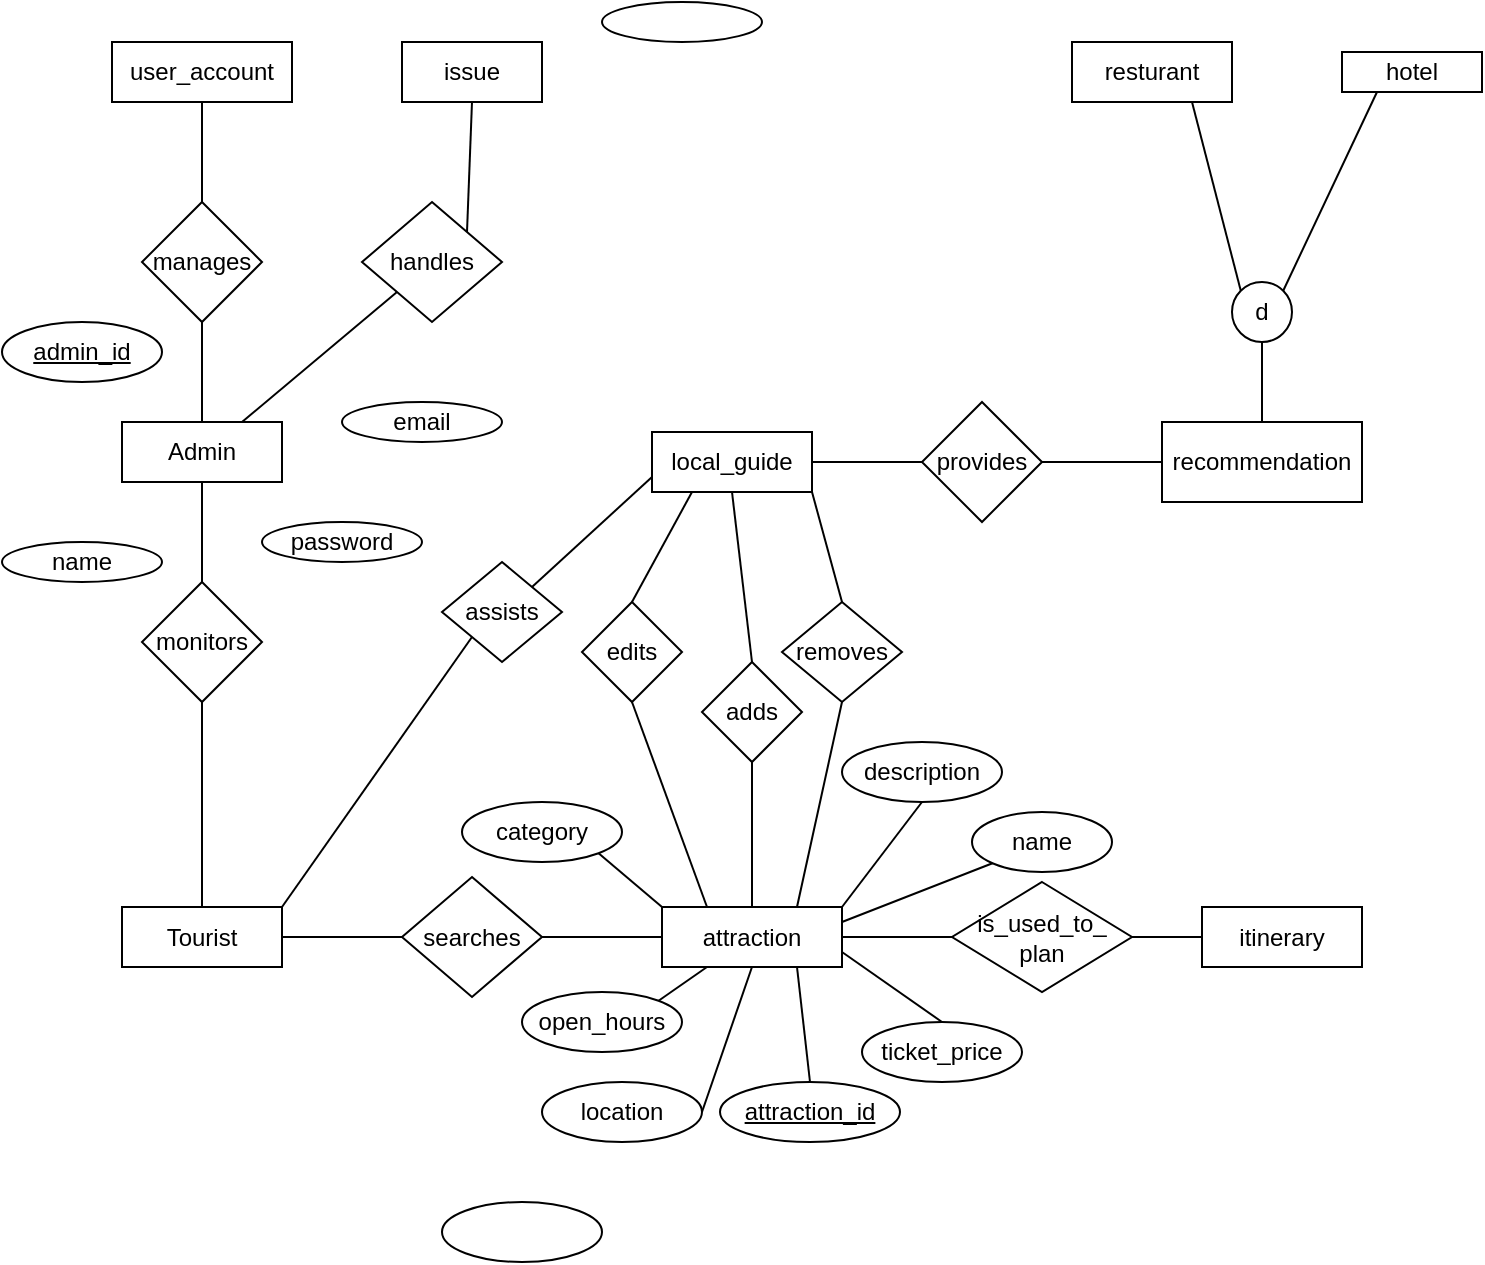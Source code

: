 <mxfile version="24.2.3" type="github">
  <diagram name="Page-1" id="KntOKRbxbfMYD2WhFOAg">
    <mxGraphModel dx="1050" dy="557" grid="1" gridSize="10" guides="1" tooltips="1" connect="1" arrows="1" fold="1" page="1" pageScale="1" pageWidth="827" pageHeight="1169" math="0" shadow="0">
      <root>
        <mxCell id="0" />
        <mxCell id="1" parent="0" />
        <mxCell id="pDvS2UjtiNvDEzDKLtWh-1" value="Tourist" style="html=1;whiteSpace=wrap;" vertex="1" parent="1">
          <mxGeometry x="70" y="602.5" width="80" height="30" as="geometry" />
        </mxCell>
        <mxCell id="pDvS2UjtiNvDEzDKLtWh-2" value="Admin" style="html=1;whiteSpace=wrap;" vertex="1" parent="1">
          <mxGeometry x="70" y="360" width="80" height="30" as="geometry" />
        </mxCell>
        <mxCell id="pDvS2UjtiNvDEzDKLtWh-3" value="user_account" style="html=1;whiteSpace=wrap;" vertex="1" parent="1">
          <mxGeometry x="65" y="170" width="90" height="30" as="geometry" />
        </mxCell>
        <mxCell id="pDvS2UjtiNvDEzDKLtWh-4" value="issue" style="html=1;whiteSpace=wrap;" vertex="1" parent="1">
          <mxGeometry x="210" y="170" width="70" height="30" as="geometry" />
        </mxCell>
        <mxCell id="pDvS2UjtiNvDEzDKLtWh-5" value="hotel" style="html=1;whiteSpace=wrap;" vertex="1" parent="1">
          <mxGeometry x="680" y="175" width="70" height="20" as="geometry" />
        </mxCell>
        <mxCell id="pDvS2UjtiNvDEzDKLtWh-6" value="recommendation" style="html=1;whiteSpace=wrap;" vertex="1" parent="1">
          <mxGeometry x="590" y="360" width="100" height="40" as="geometry" />
        </mxCell>
        <mxCell id="pDvS2UjtiNvDEzDKLtWh-7" value="resturant" style="html=1;whiteSpace=wrap;" vertex="1" parent="1">
          <mxGeometry x="545" y="170" width="80" height="30" as="geometry" />
        </mxCell>
        <mxCell id="pDvS2UjtiNvDEzDKLtWh-8" value="attraction" style="html=1;whiteSpace=wrap;" vertex="1" parent="1">
          <mxGeometry x="340" y="602.5" width="90" height="30" as="geometry" />
        </mxCell>
        <mxCell id="pDvS2UjtiNvDEzDKLtWh-9" value="local_guide" style="html=1;whiteSpace=wrap;" vertex="1" parent="1">
          <mxGeometry x="335" y="365" width="80" height="30" as="geometry" />
        </mxCell>
        <mxCell id="pDvS2UjtiNvDEzDKLtWh-10" value="itinerary" style="html=1;whiteSpace=wrap;" vertex="1" parent="1">
          <mxGeometry x="610" y="602.5" width="80" height="30" as="geometry" />
        </mxCell>
        <mxCell id="pDvS2UjtiNvDEzDKLtWh-11" value="manages" style="rhombus;whiteSpace=wrap;html=1;" vertex="1" parent="1">
          <mxGeometry x="80" y="250" width="60" height="60" as="geometry" />
        </mxCell>
        <mxCell id="pDvS2UjtiNvDEzDKLtWh-12" value="assists" style="rhombus;whiteSpace=wrap;html=1;" vertex="1" parent="1">
          <mxGeometry x="230" y="430" width="60" height="50" as="geometry" />
        </mxCell>
        <mxCell id="pDvS2UjtiNvDEzDKLtWh-13" value="adds" style="rhombus;whiteSpace=wrap;html=1;" vertex="1" parent="1">
          <mxGeometry x="360" y="480" width="50" height="50" as="geometry" />
        </mxCell>
        <mxCell id="pDvS2UjtiNvDEzDKLtWh-14" value="handles" style="rhombus;whiteSpace=wrap;html=1;" vertex="1" parent="1">
          <mxGeometry x="190" y="250" width="70" height="60" as="geometry" />
        </mxCell>
        <mxCell id="pDvS2UjtiNvDEzDKLtWh-15" value="monitors" style="rhombus;whiteSpace=wrap;html=1;" vertex="1" parent="1">
          <mxGeometry x="80" y="440" width="60" height="60" as="geometry" />
        </mxCell>
        <mxCell id="pDvS2UjtiNvDEzDKLtWh-16" value="searches" style="rhombus;whiteSpace=wrap;html=1;" vertex="1" parent="1">
          <mxGeometry x="210" y="587.5" width="70" height="60" as="geometry" />
        </mxCell>
        <mxCell id="pDvS2UjtiNvDEzDKLtWh-17" value="" style="endArrow=none;html=1;rounded=0;exitX=1;exitY=0.5;exitDx=0;exitDy=0;entryX=0;entryY=0.5;entryDx=0;entryDy=0;" edge="1" parent="1" source="pDvS2UjtiNvDEzDKLtWh-1" target="pDvS2UjtiNvDEzDKLtWh-16">
          <mxGeometry width="50" height="50" relative="1" as="geometry">
            <mxPoint x="140" y="530" as="sourcePoint" />
            <mxPoint x="190" y="480" as="targetPoint" />
          </mxGeometry>
        </mxCell>
        <mxCell id="pDvS2UjtiNvDEzDKLtWh-18" value="" style="endArrow=none;html=1;rounded=0;exitX=1;exitY=0.5;exitDx=0;exitDy=0;entryX=0;entryY=0.5;entryDx=0;entryDy=0;" edge="1" parent="1" source="pDvS2UjtiNvDEzDKLtWh-16" target="pDvS2UjtiNvDEzDKLtWh-8">
          <mxGeometry width="50" height="50" relative="1" as="geometry">
            <mxPoint x="300" y="560" as="sourcePoint" />
            <mxPoint x="350" y="510" as="targetPoint" />
          </mxGeometry>
        </mxCell>
        <mxCell id="pDvS2UjtiNvDEzDKLtWh-19" value="" style="endArrow=none;html=1;rounded=0;exitX=0.5;exitY=0;exitDx=0;exitDy=0;entryX=0.5;entryY=1;entryDx=0;entryDy=0;" edge="1" parent="1" source="pDvS2UjtiNvDEzDKLtWh-1" target="pDvS2UjtiNvDEzDKLtWh-15">
          <mxGeometry width="50" height="50" relative="1" as="geometry">
            <mxPoint x="120" y="530" as="sourcePoint" />
            <mxPoint x="170" y="480" as="targetPoint" />
          </mxGeometry>
        </mxCell>
        <mxCell id="pDvS2UjtiNvDEzDKLtWh-20" value="" style="endArrow=none;html=1;rounded=0;exitX=0.5;exitY=0;exitDx=0;exitDy=0;entryX=0.5;entryY=1;entryDx=0;entryDy=0;" edge="1" parent="1" source="pDvS2UjtiNvDEzDKLtWh-15" target="pDvS2UjtiNvDEzDKLtWh-2">
          <mxGeometry width="50" height="50" relative="1" as="geometry">
            <mxPoint x="140" y="430" as="sourcePoint" />
            <mxPoint x="190" y="380" as="targetPoint" />
          </mxGeometry>
        </mxCell>
        <mxCell id="pDvS2UjtiNvDEzDKLtWh-21" value="" style="endArrow=none;html=1;rounded=0;exitX=0.75;exitY=0;exitDx=0;exitDy=0;entryX=0;entryY=1;entryDx=0;entryDy=0;" edge="1" parent="1" source="pDvS2UjtiNvDEzDKLtWh-2" target="pDvS2UjtiNvDEzDKLtWh-14">
          <mxGeometry width="50" height="50" relative="1" as="geometry">
            <mxPoint x="80" y="350" as="sourcePoint" />
            <mxPoint x="130" y="300" as="targetPoint" />
          </mxGeometry>
        </mxCell>
        <mxCell id="pDvS2UjtiNvDEzDKLtWh-22" value="" style="endArrow=none;html=1;rounded=0;exitX=1;exitY=0;exitDx=0;exitDy=0;entryX=0.5;entryY=1;entryDx=0;entryDy=0;" edge="1" parent="1" source="pDvS2UjtiNvDEzDKLtWh-14" target="pDvS2UjtiNvDEzDKLtWh-4">
          <mxGeometry width="50" height="50" relative="1" as="geometry">
            <mxPoint x="140" y="270" as="sourcePoint" />
            <mxPoint x="190" y="220" as="targetPoint" />
          </mxGeometry>
        </mxCell>
        <mxCell id="pDvS2UjtiNvDEzDKLtWh-23" value="" style="endArrow=none;html=1;rounded=0;exitX=0.5;exitY=0;exitDx=0;exitDy=0;entryX=0.5;entryY=1;entryDx=0;entryDy=0;" edge="1" parent="1" source="pDvS2UjtiNvDEzDKLtWh-11" target="pDvS2UjtiNvDEzDKLtWh-3">
          <mxGeometry width="50" height="50" relative="1" as="geometry">
            <mxPoint x="140" y="210" as="sourcePoint" />
            <mxPoint x="190" y="160" as="targetPoint" />
          </mxGeometry>
        </mxCell>
        <mxCell id="pDvS2UjtiNvDEzDKLtWh-24" value="" style="endArrow=none;html=1;rounded=0;exitX=0.5;exitY=0;exitDx=0;exitDy=0;entryX=0.5;entryY=1;entryDx=0;entryDy=0;" edge="1" parent="1" source="pDvS2UjtiNvDEzDKLtWh-2" target="pDvS2UjtiNvDEzDKLtWh-11">
          <mxGeometry width="50" height="50" relative="1" as="geometry">
            <mxPoint x="120" y="305" as="sourcePoint" />
            <mxPoint x="170" y="255" as="targetPoint" />
          </mxGeometry>
        </mxCell>
        <mxCell id="pDvS2UjtiNvDEzDKLtWh-25" value="" style="endArrow=none;html=1;rounded=0;exitX=1;exitY=0;exitDx=0;exitDy=0;entryX=0;entryY=1;entryDx=0;entryDy=0;" edge="1" parent="1" source="pDvS2UjtiNvDEzDKLtWh-1" target="pDvS2UjtiNvDEzDKLtWh-12">
          <mxGeometry width="50" height="50" relative="1" as="geometry">
            <mxPoint x="170" y="550" as="sourcePoint" />
            <mxPoint x="220" y="500" as="targetPoint" />
          </mxGeometry>
        </mxCell>
        <mxCell id="pDvS2UjtiNvDEzDKLtWh-26" value="" style="endArrow=none;html=1;rounded=0;exitX=1;exitY=0;exitDx=0;exitDy=0;entryX=0;entryY=0.75;entryDx=0;entryDy=0;" edge="1" parent="1" source="pDvS2UjtiNvDEzDKLtWh-12" target="pDvS2UjtiNvDEzDKLtWh-9">
          <mxGeometry width="50" height="50" relative="1" as="geometry">
            <mxPoint x="260" y="400" as="sourcePoint" />
            <mxPoint x="310" y="350" as="targetPoint" />
          </mxGeometry>
        </mxCell>
        <mxCell id="pDvS2UjtiNvDEzDKLtWh-27" value="edits" style="rhombus;whiteSpace=wrap;html=1;" vertex="1" parent="1">
          <mxGeometry x="300" y="450" width="50" height="50" as="geometry" />
        </mxCell>
        <mxCell id="pDvS2UjtiNvDEzDKLtWh-28" value="provides" style="rhombus;whiteSpace=wrap;html=1;" vertex="1" parent="1">
          <mxGeometry x="470" y="350" width="60" height="60" as="geometry" />
        </mxCell>
        <mxCell id="pDvS2UjtiNvDEzDKLtWh-29" value="removes" style="rhombus;whiteSpace=wrap;html=1;" vertex="1" parent="1">
          <mxGeometry x="400" y="450" width="60" height="50" as="geometry" />
        </mxCell>
        <mxCell id="pDvS2UjtiNvDEzDKLtWh-30" value="is_used_to_&lt;div&gt;plan&lt;/div&gt;" style="rhombus;whiteSpace=wrap;html=1;" vertex="1" parent="1">
          <mxGeometry x="485" y="590" width="90" height="55" as="geometry" />
        </mxCell>
        <mxCell id="pDvS2UjtiNvDEzDKLtWh-31" value="" style="endArrow=none;html=1;rounded=0;exitX=1;exitY=0.5;exitDx=0;exitDy=0;entryX=0;entryY=0.5;entryDx=0;entryDy=0;" edge="1" parent="1" source="pDvS2UjtiNvDEzDKLtWh-9" target="pDvS2UjtiNvDEzDKLtWh-28">
          <mxGeometry width="50" height="50" relative="1" as="geometry">
            <mxPoint x="410" y="380" as="sourcePoint" />
            <mxPoint x="460" y="330" as="targetPoint" />
          </mxGeometry>
        </mxCell>
        <mxCell id="pDvS2UjtiNvDEzDKLtWh-32" value="" style="endArrow=none;html=1;rounded=0;exitX=1;exitY=0.5;exitDx=0;exitDy=0;entryX=0;entryY=0.5;entryDx=0;entryDy=0;" edge="1" parent="1" source="pDvS2UjtiNvDEzDKLtWh-28" target="pDvS2UjtiNvDEzDKLtWh-6">
          <mxGeometry width="50" height="50" relative="1" as="geometry">
            <mxPoint x="520" y="360" as="sourcePoint" />
            <mxPoint x="570" y="310" as="targetPoint" />
          </mxGeometry>
        </mxCell>
        <mxCell id="pDvS2UjtiNvDEzDKLtWh-33" value="" style="endArrow=none;html=1;rounded=0;exitX=1;exitY=0.5;exitDx=0;exitDy=0;entryX=0;entryY=0.5;entryDx=0;entryDy=0;" edge="1" parent="1" source="pDvS2UjtiNvDEzDKLtWh-8" target="pDvS2UjtiNvDEzDKLtWh-30">
          <mxGeometry width="50" height="50" relative="1" as="geometry">
            <mxPoint x="460" y="570" as="sourcePoint" />
            <mxPoint x="510" y="520" as="targetPoint" />
          </mxGeometry>
        </mxCell>
        <mxCell id="pDvS2UjtiNvDEzDKLtWh-34" value="" style="endArrow=none;html=1;rounded=0;exitX=1;exitY=0.5;exitDx=0;exitDy=0;entryX=0;entryY=0.5;entryDx=0;entryDy=0;" edge="1" parent="1" source="pDvS2UjtiNvDEzDKLtWh-30" target="pDvS2UjtiNvDEzDKLtWh-10">
          <mxGeometry width="50" height="50" relative="1" as="geometry">
            <mxPoint x="570" y="550" as="sourcePoint" />
            <mxPoint x="620" y="500" as="targetPoint" />
          </mxGeometry>
        </mxCell>
        <mxCell id="pDvS2UjtiNvDEzDKLtWh-35" value="d" style="ellipse;whiteSpace=wrap;html=1;aspect=fixed;" vertex="1" parent="1">
          <mxGeometry x="625" y="290" width="30" height="30" as="geometry" />
        </mxCell>
        <mxCell id="pDvS2UjtiNvDEzDKLtWh-37" value="" style="endArrow=none;html=1;rounded=0;entryX=0.75;entryY=1;entryDx=0;entryDy=0;exitX=0;exitY=0;exitDx=0;exitDy=0;" edge="1" parent="1" source="pDvS2UjtiNvDEzDKLtWh-35" target="pDvS2UjtiNvDEzDKLtWh-7">
          <mxGeometry width="50" height="50" relative="1" as="geometry">
            <mxPoint x="580" y="260" as="sourcePoint" />
            <mxPoint x="630" y="210" as="targetPoint" />
          </mxGeometry>
        </mxCell>
        <mxCell id="pDvS2UjtiNvDEzDKLtWh-38" value="" style="endArrow=none;html=1;rounded=0;exitX=1;exitY=0;exitDx=0;exitDy=0;entryX=0.25;entryY=1;entryDx=0;entryDy=0;" edge="1" parent="1" source="pDvS2UjtiNvDEzDKLtWh-35" target="pDvS2UjtiNvDEzDKLtWh-5">
          <mxGeometry width="50" height="50" relative="1" as="geometry">
            <mxPoint x="680" y="260" as="sourcePoint" />
            <mxPoint x="730" y="210" as="targetPoint" />
          </mxGeometry>
        </mxCell>
        <mxCell id="pDvS2UjtiNvDEzDKLtWh-39" value="" style="endArrow=none;html=1;rounded=0;entryX=0.5;entryY=1;entryDx=0;entryDy=0;exitX=0.5;exitY=0;exitDx=0;exitDy=0;" edge="1" parent="1" source="pDvS2UjtiNvDEzDKLtWh-6" target="pDvS2UjtiNvDEzDKLtWh-35">
          <mxGeometry width="50" height="50" relative="1" as="geometry">
            <mxPoint x="590" y="320" as="sourcePoint" />
            <mxPoint x="640" y="270" as="targetPoint" />
          </mxGeometry>
        </mxCell>
        <mxCell id="pDvS2UjtiNvDEzDKLtWh-40" value="" style="endArrow=none;html=1;rounded=0;exitX=0.75;exitY=0;exitDx=0;exitDy=0;entryX=0.5;entryY=1;entryDx=0;entryDy=0;" edge="1" parent="1" source="pDvS2UjtiNvDEzDKLtWh-8" target="pDvS2UjtiNvDEzDKLtWh-29">
          <mxGeometry width="50" height="50" relative="1" as="geometry">
            <mxPoint x="430" y="530" as="sourcePoint" />
            <mxPoint x="480" y="480" as="targetPoint" />
          </mxGeometry>
        </mxCell>
        <mxCell id="pDvS2UjtiNvDEzDKLtWh-41" value="" style="endArrow=none;html=1;rounded=0;entryX=0.5;entryY=1;entryDx=0;entryDy=0;exitX=0.5;exitY=0;exitDx=0;exitDy=0;" edge="1" parent="1" source="pDvS2UjtiNvDEzDKLtWh-13" target="pDvS2UjtiNvDEzDKLtWh-9">
          <mxGeometry width="50" height="50" relative="1" as="geometry">
            <mxPoint x="350" y="460" as="sourcePoint" />
            <mxPoint x="400" y="410" as="targetPoint" />
          </mxGeometry>
        </mxCell>
        <mxCell id="pDvS2UjtiNvDEzDKLtWh-42" value="" style="endArrow=none;html=1;rounded=0;entryX=0.5;entryY=1;entryDx=0;entryDy=0;exitX=0.5;exitY=0;exitDx=0;exitDy=0;" edge="1" parent="1" source="pDvS2UjtiNvDEzDKLtWh-8" target="pDvS2UjtiNvDEzDKLtWh-13">
          <mxGeometry width="50" height="50" relative="1" as="geometry">
            <mxPoint x="365" y="550" as="sourcePoint" />
            <mxPoint x="415" y="500" as="targetPoint" />
          </mxGeometry>
        </mxCell>
        <mxCell id="pDvS2UjtiNvDEzDKLtWh-43" value="" style="endArrow=none;html=1;rounded=0;entryX=0.25;entryY=1;entryDx=0;entryDy=0;exitX=0.5;exitY=0;exitDx=0;exitDy=0;" edge="1" parent="1" source="pDvS2UjtiNvDEzDKLtWh-27" target="pDvS2UjtiNvDEzDKLtWh-9">
          <mxGeometry width="50" height="50" relative="1" as="geometry">
            <mxPoint x="300" y="470" as="sourcePoint" />
            <mxPoint x="350" y="420" as="targetPoint" />
          </mxGeometry>
        </mxCell>
        <mxCell id="pDvS2UjtiNvDEzDKLtWh-44" value="" style="endArrow=none;html=1;rounded=0;entryX=0.5;entryY=1;entryDx=0;entryDy=0;exitX=0.25;exitY=0;exitDx=0;exitDy=0;" edge="1" parent="1" source="pDvS2UjtiNvDEzDKLtWh-8" target="pDvS2UjtiNvDEzDKLtWh-27">
          <mxGeometry width="50" height="50" relative="1" as="geometry">
            <mxPoint x="290" y="545" as="sourcePoint" />
            <mxPoint x="340" y="495" as="targetPoint" />
          </mxGeometry>
        </mxCell>
        <mxCell id="pDvS2UjtiNvDEzDKLtWh-45" value="" style="endArrow=none;html=1;rounded=0;entryX=1;entryY=1;entryDx=0;entryDy=0;exitX=0.5;exitY=0;exitDx=0;exitDy=0;" edge="1" parent="1" source="pDvS2UjtiNvDEzDKLtWh-29" target="pDvS2UjtiNvDEzDKLtWh-9">
          <mxGeometry width="50" height="50" relative="1" as="geometry">
            <mxPoint x="380" y="450" as="sourcePoint" />
            <mxPoint x="430" y="400" as="targetPoint" />
          </mxGeometry>
        </mxCell>
        <mxCell id="pDvS2UjtiNvDEzDKLtWh-46" value="password" style="ellipse;whiteSpace=wrap;html=1;" vertex="1" parent="1">
          <mxGeometry x="140" y="410" width="80" height="20" as="geometry" />
        </mxCell>
        <mxCell id="pDvS2UjtiNvDEzDKLtWh-47" value="" style="ellipse;whiteSpace=wrap;html=1;" vertex="1" parent="1">
          <mxGeometry x="310" y="150" width="80" height="20" as="geometry" />
        </mxCell>
        <mxCell id="pDvS2UjtiNvDEzDKLtWh-48" value="email" style="ellipse;whiteSpace=wrap;html=1;" vertex="1" parent="1">
          <mxGeometry x="180" y="350" width="80" height="20" as="geometry" />
        </mxCell>
        <mxCell id="pDvS2UjtiNvDEzDKLtWh-49" value="name" style="ellipse;whiteSpace=wrap;html=1;" vertex="1" parent="1">
          <mxGeometry x="10" y="420" width="80" height="20" as="geometry" />
        </mxCell>
        <mxCell id="pDvS2UjtiNvDEzDKLtWh-50" value="&lt;u&gt;attraction_id&lt;/u&gt;" style="ellipse;whiteSpace=wrap;html=1;" vertex="1" parent="1">
          <mxGeometry x="369" y="690" width="90" height="30" as="geometry" />
        </mxCell>
        <mxCell id="pDvS2UjtiNvDEzDKLtWh-51" value="&lt;u&gt;admin_id&lt;/u&gt;" style="ellipse;whiteSpace=wrap;html=1;" vertex="1" parent="1">
          <mxGeometry x="10" y="310" width="80" height="30" as="geometry" />
        </mxCell>
        <mxCell id="pDvS2UjtiNvDEzDKLtWh-52" value="name" style="ellipse;whiteSpace=wrap;html=1;" vertex="1" parent="1">
          <mxGeometry x="495" y="555" width="70" height="30" as="geometry" />
        </mxCell>
        <mxCell id="pDvS2UjtiNvDEzDKLtWh-53" value="" style="ellipse;whiteSpace=wrap;html=1;" vertex="1" parent="1">
          <mxGeometry x="230" y="750" width="80" height="30" as="geometry" />
        </mxCell>
        <mxCell id="pDvS2UjtiNvDEzDKLtWh-54" value="ticket_price" style="ellipse;whiteSpace=wrap;html=1;" vertex="1" parent="1">
          <mxGeometry x="440" y="660" width="80" height="30" as="geometry" />
        </mxCell>
        <mxCell id="pDvS2UjtiNvDEzDKLtWh-55" value="open_hours" style="ellipse;whiteSpace=wrap;html=1;" vertex="1" parent="1">
          <mxGeometry x="270" y="645" width="80" height="30" as="geometry" />
        </mxCell>
        <mxCell id="pDvS2UjtiNvDEzDKLtWh-56" value="location" style="ellipse;whiteSpace=wrap;html=1;" vertex="1" parent="1">
          <mxGeometry x="280" y="690" width="80" height="30" as="geometry" />
        </mxCell>
        <mxCell id="pDvS2UjtiNvDEzDKLtWh-57" value="description" style="ellipse;whiteSpace=wrap;html=1;" vertex="1" parent="1">
          <mxGeometry x="430" y="520" width="80" height="30" as="geometry" />
        </mxCell>
        <mxCell id="pDvS2UjtiNvDEzDKLtWh-58" value="category" style="ellipse;whiteSpace=wrap;html=1;" vertex="1" parent="1">
          <mxGeometry x="240" y="550" width="80" height="30" as="geometry" />
        </mxCell>
        <mxCell id="pDvS2UjtiNvDEzDKLtWh-60" value="" style="endArrow=none;html=1;rounded=0;exitX=1;exitY=0.25;exitDx=0;exitDy=0;entryX=0;entryY=1;entryDx=0;entryDy=0;" edge="1" parent="1" source="pDvS2UjtiNvDEzDKLtWh-8" target="pDvS2UjtiNvDEzDKLtWh-52">
          <mxGeometry width="50" height="50" relative="1" as="geometry">
            <mxPoint x="460" y="620" as="sourcePoint" />
            <mxPoint x="510" y="570" as="targetPoint" />
          </mxGeometry>
        </mxCell>
        <mxCell id="pDvS2UjtiNvDEzDKLtWh-61" value="" style="endArrow=none;html=1;rounded=0;entryX=0;entryY=0;entryDx=0;entryDy=0;exitX=1;exitY=1;exitDx=0;exitDy=0;" edge="1" parent="1" source="pDvS2UjtiNvDEzDKLtWh-58" target="pDvS2UjtiNvDEzDKLtWh-8">
          <mxGeometry width="50" height="50" relative="1" as="geometry">
            <mxPoint x="300" y="602.5" as="sourcePoint" />
            <mxPoint x="350" y="552.5" as="targetPoint" />
          </mxGeometry>
        </mxCell>
        <mxCell id="pDvS2UjtiNvDEzDKLtWh-62" value="" style="endArrow=none;html=1;rounded=0;entryX=0.5;entryY=0;entryDx=0;entryDy=0;exitX=1;exitY=0.75;exitDx=0;exitDy=0;" edge="1" parent="1" source="pDvS2UjtiNvDEzDKLtWh-8" target="pDvS2UjtiNvDEzDKLtWh-54">
          <mxGeometry width="50" height="50" relative="1" as="geometry">
            <mxPoint x="380" y="685" as="sourcePoint" />
            <mxPoint x="430" y="635" as="targetPoint" />
          </mxGeometry>
        </mxCell>
        <mxCell id="pDvS2UjtiNvDEzDKLtWh-63" value="" style="endArrow=none;html=1;rounded=0;exitX=0.5;exitY=0;exitDx=0;exitDy=0;entryX=0.75;entryY=1;entryDx=0;entryDy=0;" edge="1" parent="1" source="pDvS2UjtiNvDEzDKLtWh-50" target="pDvS2UjtiNvDEzDKLtWh-8">
          <mxGeometry width="50" height="50" relative="1" as="geometry">
            <mxPoint x="360" y="690" as="sourcePoint" />
            <mxPoint x="410" y="640" as="targetPoint" />
          </mxGeometry>
        </mxCell>
        <mxCell id="pDvS2UjtiNvDEzDKLtWh-64" value="" style="endArrow=none;html=1;rounded=0;entryX=0.25;entryY=1;entryDx=0;entryDy=0;exitX=1;exitY=0;exitDx=0;exitDy=0;" edge="1" parent="1" source="pDvS2UjtiNvDEzDKLtWh-55" target="pDvS2UjtiNvDEzDKLtWh-8">
          <mxGeometry width="50" height="50" relative="1" as="geometry">
            <mxPoint x="315" y="697.5" as="sourcePoint" />
            <mxPoint x="365" y="647.5" as="targetPoint" />
          </mxGeometry>
        </mxCell>
        <mxCell id="pDvS2UjtiNvDEzDKLtWh-65" value="" style="endArrow=none;html=1;rounded=0;exitX=1;exitY=0;exitDx=0;exitDy=0;entryX=0.5;entryY=1;entryDx=0;entryDy=0;" edge="1" parent="1" source="pDvS2UjtiNvDEzDKLtWh-8" target="pDvS2UjtiNvDEzDKLtWh-57">
          <mxGeometry width="50" height="50" relative="1" as="geometry">
            <mxPoint x="430" y="605" as="sourcePoint" />
            <mxPoint x="480" y="555" as="targetPoint" />
          </mxGeometry>
        </mxCell>
        <mxCell id="pDvS2UjtiNvDEzDKLtWh-66" value="" style="endArrow=none;html=1;rounded=0;entryX=0.5;entryY=1;entryDx=0;entryDy=0;exitX=1;exitY=0.5;exitDx=0;exitDy=0;" edge="1" parent="1" source="pDvS2UjtiNvDEzDKLtWh-56" target="pDvS2UjtiNvDEzDKLtWh-8">
          <mxGeometry width="50" height="50" relative="1" as="geometry">
            <mxPoint x="345" y="695" as="sourcePoint" />
            <mxPoint x="395" y="645" as="targetPoint" />
          </mxGeometry>
        </mxCell>
      </root>
    </mxGraphModel>
  </diagram>
</mxfile>

